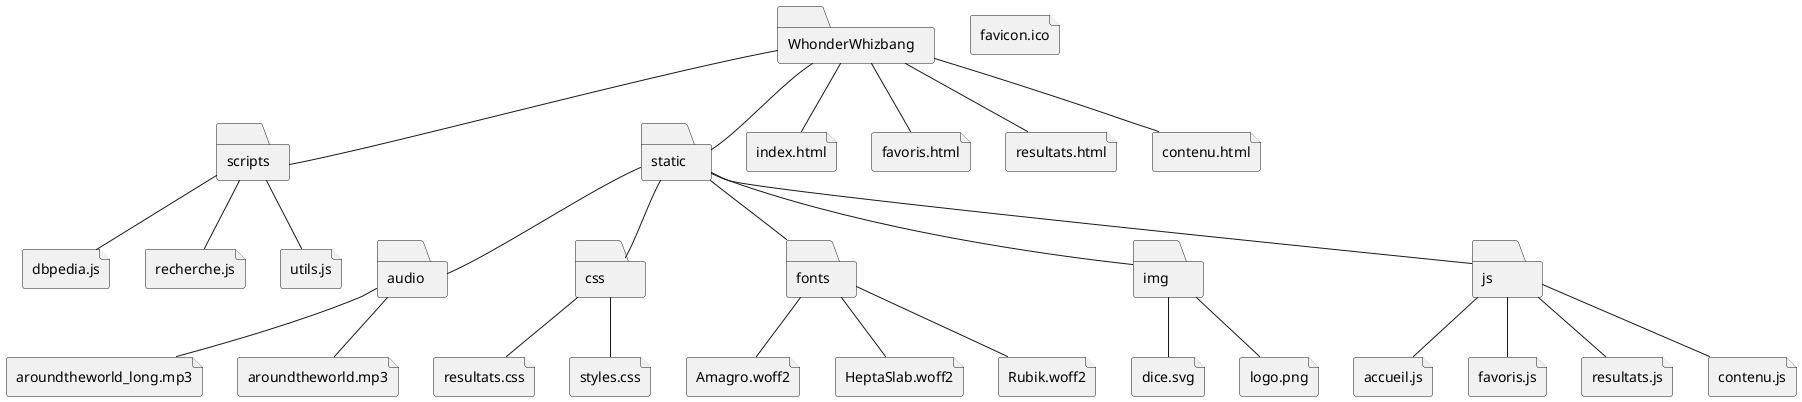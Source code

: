 @startuml

folder WhonderWhizbang
folder scripts
folder static 
folder audio
folder css 
folder fonts 
folder img 
folder js

WhonderWhizbang -- scripts
WhonderWhizbang -- static
static -- audio
static -- css
static -- fonts
static -- img
static -- js

file dbpedia.js
file recherche.js
file utils.js

file aroundtheworld_long.mp3
file aroundtheworld.mp3

file resultats.css
file styles.css

file Amagro.woff2
file HeptaSlab.woff2
file Rubik.woff2

file dice.svg
file logo.png

file accueil.js
file favoris.js
file resultats.js
file contenu.js

file index.html
file favoris.html
file resultats.html
file contenu.html

file favicon.ico

WhonderWhizbang -- index.html
WhonderWhizbang -- favoris.html
WhonderWhizbang -- resultats.html
WhonderWhizbang -- contenu.html

audio -- aroundtheworld_long.mp3
audio -- aroundtheworld.mp3

css -- resultats.css
css -- styles.css

fonts -- Amagro.woff2
fonts -- HeptaSlab.woff2
fonts -- Rubik.woff2

img -- dice.svg
img -- logo.png

js -- accueil.js
js -- favoris.js
js -- resultats.js
js -- contenu.js

scripts -- dbpedia.js
scripts -- recherche.js
scripts -- utils.js

@enduml